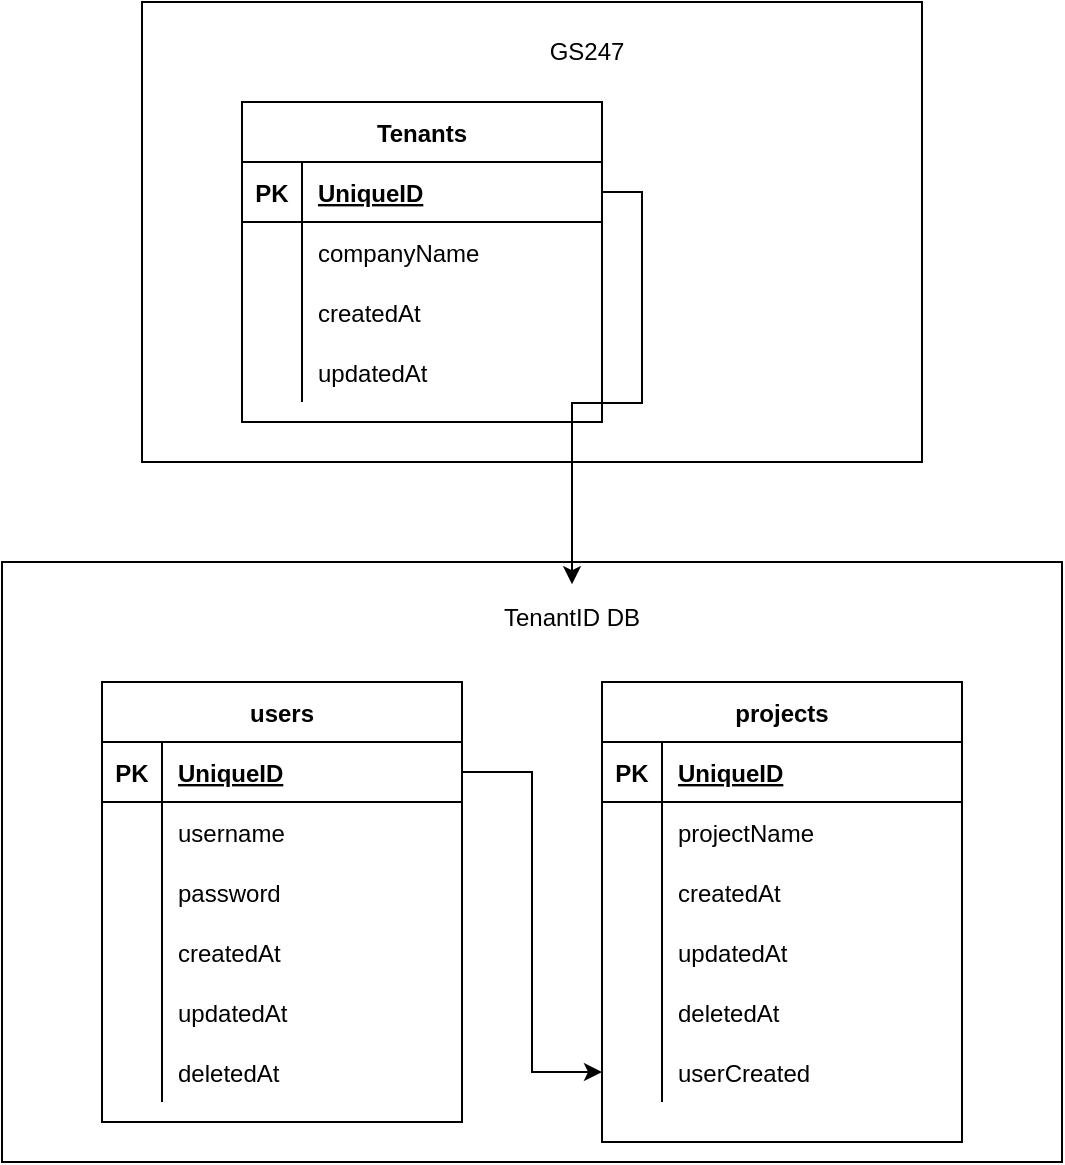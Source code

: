 <mxfile version="15.8.3" type="github">
  <diagram id="R2lEEEUBdFMjLlhIrx00" name="Page-1">
    <mxGraphModel dx="1038" dy="579" grid="1" gridSize="10" guides="1" tooltips="1" connect="1" arrows="1" fold="1" page="1" pageScale="1" pageWidth="850" pageHeight="1100" math="0" shadow="0" extFonts="Permanent Marker^https://fonts.googleapis.com/css?family=Permanent+Marker">
      <root>
        <mxCell id="0" />
        <mxCell id="1" parent="0" />
        <mxCell id="XW6PrUCb70J2-eUUS-3_-31" value="" style="group" vertex="1" connectable="0" parent="1">
          <mxGeometry x="110" y="320" width="530" height="300" as="geometry" />
        </mxCell>
        <mxCell id="XW6PrUCb70J2-eUUS-3_-2" value="" style="rounded=0;whiteSpace=wrap;html=1;" vertex="1" parent="XW6PrUCb70J2-eUUS-3_-31">
          <mxGeometry width="530" height="300" as="geometry" />
        </mxCell>
        <mxCell id="XW6PrUCb70J2-eUUS-3_-17" value="TenantID DB" style="text;html=1;strokeColor=none;fillColor=none;align=center;verticalAlign=middle;whiteSpace=wrap;rounded=0;" vertex="1" parent="XW6PrUCb70J2-eUUS-3_-31">
          <mxGeometry x="200" y="11.111" width="170" height="33.333" as="geometry" />
        </mxCell>
        <mxCell id="XW6PrUCb70J2-eUUS-3_-38" value="projects" style="shape=table;startSize=30;container=1;collapsible=1;childLayout=tableLayout;fixedRows=1;rowLines=0;fontStyle=1;align=center;resizeLast=1;" vertex="1" parent="XW6PrUCb70J2-eUUS-3_-31">
          <mxGeometry x="300" y="60" width="180" height="230" as="geometry" />
        </mxCell>
        <mxCell id="XW6PrUCb70J2-eUUS-3_-39" value="" style="shape=partialRectangle;collapsible=0;dropTarget=0;pointerEvents=0;fillColor=none;top=0;left=0;bottom=1;right=0;points=[[0,0.5],[1,0.5]];portConstraint=eastwest;" vertex="1" parent="XW6PrUCb70J2-eUUS-3_-38">
          <mxGeometry y="30" width="180" height="30" as="geometry" />
        </mxCell>
        <mxCell id="XW6PrUCb70J2-eUUS-3_-40" value="PK" style="shape=partialRectangle;connectable=0;fillColor=none;top=0;left=0;bottom=0;right=0;fontStyle=1;overflow=hidden;" vertex="1" parent="XW6PrUCb70J2-eUUS-3_-39">
          <mxGeometry width="30" height="30" as="geometry">
            <mxRectangle width="30" height="30" as="alternateBounds" />
          </mxGeometry>
        </mxCell>
        <mxCell id="XW6PrUCb70J2-eUUS-3_-41" value="UniqueID" style="shape=partialRectangle;connectable=0;fillColor=none;top=0;left=0;bottom=0;right=0;align=left;spacingLeft=6;fontStyle=5;overflow=hidden;" vertex="1" parent="XW6PrUCb70J2-eUUS-3_-39">
          <mxGeometry x="30" width="150" height="30" as="geometry">
            <mxRectangle width="150" height="30" as="alternateBounds" />
          </mxGeometry>
        </mxCell>
        <mxCell id="XW6PrUCb70J2-eUUS-3_-42" value="" style="shape=partialRectangle;collapsible=0;dropTarget=0;pointerEvents=0;fillColor=none;top=0;left=0;bottom=0;right=0;points=[[0,0.5],[1,0.5]];portConstraint=eastwest;" vertex="1" parent="XW6PrUCb70J2-eUUS-3_-38">
          <mxGeometry y="60" width="180" height="30" as="geometry" />
        </mxCell>
        <mxCell id="XW6PrUCb70J2-eUUS-3_-43" value="" style="shape=partialRectangle;connectable=0;fillColor=none;top=0;left=0;bottom=0;right=0;editable=1;overflow=hidden;" vertex="1" parent="XW6PrUCb70J2-eUUS-3_-42">
          <mxGeometry width="30" height="30" as="geometry">
            <mxRectangle width="30" height="30" as="alternateBounds" />
          </mxGeometry>
        </mxCell>
        <mxCell id="XW6PrUCb70J2-eUUS-3_-44" value="projectName" style="shape=partialRectangle;connectable=0;fillColor=none;top=0;left=0;bottom=0;right=0;align=left;spacingLeft=6;overflow=hidden;" vertex="1" parent="XW6PrUCb70J2-eUUS-3_-42">
          <mxGeometry x="30" width="150" height="30" as="geometry">
            <mxRectangle width="150" height="30" as="alternateBounds" />
          </mxGeometry>
        </mxCell>
        <mxCell id="XW6PrUCb70J2-eUUS-3_-45" value="" style="shape=partialRectangle;collapsible=0;dropTarget=0;pointerEvents=0;fillColor=none;top=0;left=0;bottom=0;right=0;points=[[0,0.5],[1,0.5]];portConstraint=eastwest;" vertex="1" parent="XW6PrUCb70J2-eUUS-3_-38">
          <mxGeometry y="90" width="180" height="30" as="geometry" />
        </mxCell>
        <mxCell id="XW6PrUCb70J2-eUUS-3_-46" value="" style="shape=partialRectangle;connectable=0;fillColor=none;top=0;left=0;bottom=0;right=0;editable=1;overflow=hidden;" vertex="1" parent="XW6PrUCb70J2-eUUS-3_-45">
          <mxGeometry width="30" height="30" as="geometry">
            <mxRectangle width="30" height="30" as="alternateBounds" />
          </mxGeometry>
        </mxCell>
        <mxCell id="XW6PrUCb70J2-eUUS-3_-47" value="createdAt" style="shape=partialRectangle;connectable=0;fillColor=none;top=0;left=0;bottom=0;right=0;align=left;spacingLeft=6;overflow=hidden;" vertex="1" parent="XW6PrUCb70J2-eUUS-3_-45">
          <mxGeometry x="30" width="150" height="30" as="geometry">
            <mxRectangle width="150" height="30" as="alternateBounds" />
          </mxGeometry>
        </mxCell>
        <mxCell id="XW6PrUCb70J2-eUUS-3_-48" value="" style="shape=partialRectangle;collapsible=0;dropTarget=0;pointerEvents=0;fillColor=none;top=0;left=0;bottom=0;right=0;points=[[0,0.5],[1,0.5]];portConstraint=eastwest;" vertex="1" parent="XW6PrUCb70J2-eUUS-3_-38">
          <mxGeometry y="120" width="180" height="30" as="geometry" />
        </mxCell>
        <mxCell id="XW6PrUCb70J2-eUUS-3_-49" value="" style="shape=partialRectangle;connectable=0;fillColor=none;top=0;left=0;bottom=0;right=0;editable=1;overflow=hidden;" vertex="1" parent="XW6PrUCb70J2-eUUS-3_-48">
          <mxGeometry width="30" height="30" as="geometry">
            <mxRectangle width="30" height="30" as="alternateBounds" />
          </mxGeometry>
        </mxCell>
        <mxCell id="XW6PrUCb70J2-eUUS-3_-50" value="updatedAt" style="shape=partialRectangle;connectable=0;fillColor=none;top=0;left=0;bottom=0;right=0;align=left;spacingLeft=6;overflow=hidden;" vertex="1" parent="XW6PrUCb70J2-eUUS-3_-48">
          <mxGeometry x="30" width="150" height="30" as="geometry">
            <mxRectangle width="150" height="30" as="alternateBounds" />
          </mxGeometry>
        </mxCell>
        <mxCell id="XW6PrUCb70J2-eUUS-3_-51" value="" style="shape=partialRectangle;collapsible=0;dropTarget=0;pointerEvents=0;fillColor=none;top=0;left=0;bottom=0;right=0;points=[[0,0.5],[1,0.5]];portConstraint=eastwest;" vertex="1" parent="XW6PrUCb70J2-eUUS-3_-38">
          <mxGeometry y="150" width="180" height="30" as="geometry" />
        </mxCell>
        <mxCell id="XW6PrUCb70J2-eUUS-3_-52" value="" style="shape=partialRectangle;connectable=0;fillColor=none;top=0;left=0;bottom=0;right=0;editable=1;overflow=hidden;" vertex="1" parent="XW6PrUCb70J2-eUUS-3_-51">
          <mxGeometry width="30" height="30" as="geometry">
            <mxRectangle width="30" height="30" as="alternateBounds" />
          </mxGeometry>
        </mxCell>
        <mxCell id="XW6PrUCb70J2-eUUS-3_-53" value="deletedAt" style="shape=partialRectangle;connectable=0;fillColor=none;top=0;left=0;bottom=0;right=0;align=left;spacingLeft=6;overflow=hidden;" vertex="1" parent="XW6PrUCb70J2-eUUS-3_-51">
          <mxGeometry x="30" width="150" height="30" as="geometry">
            <mxRectangle width="150" height="30" as="alternateBounds" />
          </mxGeometry>
        </mxCell>
        <mxCell id="XW6PrUCb70J2-eUUS-3_-70" value="" style="shape=partialRectangle;collapsible=0;dropTarget=0;pointerEvents=0;fillColor=none;top=0;left=0;bottom=0;right=0;points=[[0,0.5],[1,0.5]];portConstraint=eastwest;" vertex="1" parent="XW6PrUCb70J2-eUUS-3_-38">
          <mxGeometry y="180" width="180" height="30" as="geometry" />
        </mxCell>
        <mxCell id="XW6PrUCb70J2-eUUS-3_-71" value="" style="shape=partialRectangle;connectable=0;fillColor=none;top=0;left=0;bottom=0;right=0;editable=1;overflow=hidden;" vertex="1" parent="XW6PrUCb70J2-eUUS-3_-70">
          <mxGeometry width="30" height="30" as="geometry">
            <mxRectangle width="30" height="30" as="alternateBounds" />
          </mxGeometry>
        </mxCell>
        <mxCell id="XW6PrUCb70J2-eUUS-3_-72" value="userCreated" style="shape=partialRectangle;connectable=0;fillColor=none;top=0;left=0;bottom=0;right=0;align=left;spacingLeft=6;overflow=hidden;" vertex="1" parent="XW6PrUCb70J2-eUUS-3_-70">
          <mxGeometry x="30" width="150" height="30" as="geometry">
            <mxRectangle width="150" height="30" as="alternateBounds" />
          </mxGeometry>
        </mxCell>
        <mxCell id="XW6PrUCb70J2-eUUS-3_-1" value="" style="rounded=0;whiteSpace=wrap;html=1;" vertex="1" parent="1">
          <mxGeometry x="180" y="40" width="390" height="230" as="geometry" />
        </mxCell>
        <mxCell id="XW6PrUCb70J2-eUUS-3_-3" value="GS247" style="text;html=1;strokeColor=none;fillColor=none;align=center;verticalAlign=middle;whiteSpace=wrap;rounded=0;" vertex="1" parent="1">
          <mxGeometry x="345" y="50" width="115" height="30" as="geometry" />
        </mxCell>
        <mxCell id="XW6PrUCb70J2-eUUS-3_-4" value="Tenants" style="shape=table;startSize=30;container=1;collapsible=1;childLayout=tableLayout;fixedRows=1;rowLines=0;fontStyle=1;align=center;resizeLast=1;" vertex="1" parent="1">
          <mxGeometry x="230" y="90" width="180" height="160" as="geometry" />
        </mxCell>
        <mxCell id="XW6PrUCb70J2-eUUS-3_-5" value="" style="shape=partialRectangle;collapsible=0;dropTarget=0;pointerEvents=0;fillColor=none;top=0;left=0;bottom=1;right=0;points=[[0,0.5],[1,0.5]];portConstraint=eastwest;" vertex="1" parent="XW6PrUCb70J2-eUUS-3_-4">
          <mxGeometry y="30" width="180" height="30" as="geometry" />
        </mxCell>
        <mxCell id="XW6PrUCb70J2-eUUS-3_-6" value="PK" style="shape=partialRectangle;connectable=0;fillColor=none;top=0;left=0;bottom=0;right=0;fontStyle=1;overflow=hidden;" vertex="1" parent="XW6PrUCb70J2-eUUS-3_-5">
          <mxGeometry width="30" height="30" as="geometry">
            <mxRectangle width="30" height="30" as="alternateBounds" />
          </mxGeometry>
        </mxCell>
        <mxCell id="XW6PrUCb70J2-eUUS-3_-7" value="UniqueID" style="shape=partialRectangle;connectable=0;fillColor=none;top=0;left=0;bottom=0;right=0;align=left;spacingLeft=6;fontStyle=5;overflow=hidden;" vertex="1" parent="XW6PrUCb70J2-eUUS-3_-5">
          <mxGeometry x="30" width="150" height="30" as="geometry">
            <mxRectangle width="150" height="30" as="alternateBounds" />
          </mxGeometry>
        </mxCell>
        <mxCell id="XW6PrUCb70J2-eUUS-3_-8" value="" style="shape=partialRectangle;collapsible=0;dropTarget=0;pointerEvents=0;fillColor=none;top=0;left=0;bottom=0;right=0;points=[[0,0.5],[1,0.5]];portConstraint=eastwest;" vertex="1" parent="XW6PrUCb70J2-eUUS-3_-4">
          <mxGeometry y="60" width="180" height="30" as="geometry" />
        </mxCell>
        <mxCell id="XW6PrUCb70J2-eUUS-3_-9" value="" style="shape=partialRectangle;connectable=0;fillColor=none;top=0;left=0;bottom=0;right=0;editable=1;overflow=hidden;" vertex="1" parent="XW6PrUCb70J2-eUUS-3_-8">
          <mxGeometry width="30" height="30" as="geometry">
            <mxRectangle width="30" height="30" as="alternateBounds" />
          </mxGeometry>
        </mxCell>
        <mxCell id="XW6PrUCb70J2-eUUS-3_-10" value="companyName" style="shape=partialRectangle;connectable=0;fillColor=none;top=0;left=0;bottom=0;right=0;align=left;spacingLeft=6;overflow=hidden;" vertex="1" parent="XW6PrUCb70J2-eUUS-3_-8">
          <mxGeometry x="30" width="150" height="30" as="geometry">
            <mxRectangle width="150" height="30" as="alternateBounds" />
          </mxGeometry>
        </mxCell>
        <mxCell id="XW6PrUCb70J2-eUUS-3_-11" value="" style="shape=partialRectangle;collapsible=0;dropTarget=0;pointerEvents=0;fillColor=none;top=0;left=0;bottom=0;right=0;points=[[0,0.5],[1,0.5]];portConstraint=eastwest;" vertex="1" parent="XW6PrUCb70J2-eUUS-3_-4">
          <mxGeometry y="90" width="180" height="30" as="geometry" />
        </mxCell>
        <mxCell id="XW6PrUCb70J2-eUUS-3_-12" value="" style="shape=partialRectangle;connectable=0;fillColor=none;top=0;left=0;bottom=0;right=0;editable=1;overflow=hidden;" vertex="1" parent="XW6PrUCb70J2-eUUS-3_-11">
          <mxGeometry width="30" height="30" as="geometry">
            <mxRectangle width="30" height="30" as="alternateBounds" />
          </mxGeometry>
        </mxCell>
        <mxCell id="XW6PrUCb70J2-eUUS-3_-13" value="createdAt" style="shape=partialRectangle;connectable=0;fillColor=none;top=0;left=0;bottom=0;right=0;align=left;spacingLeft=6;overflow=hidden;" vertex="1" parent="XW6PrUCb70J2-eUUS-3_-11">
          <mxGeometry x="30" width="150" height="30" as="geometry">
            <mxRectangle width="150" height="30" as="alternateBounds" />
          </mxGeometry>
        </mxCell>
        <mxCell id="XW6PrUCb70J2-eUUS-3_-14" value="" style="shape=partialRectangle;collapsible=0;dropTarget=0;pointerEvents=0;fillColor=none;top=0;left=0;bottom=0;right=0;points=[[0,0.5],[1,0.5]];portConstraint=eastwest;" vertex="1" parent="XW6PrUCb70J2-eUUS-3_-4">
          <mxGeometry y="120" width="180" height="30" as="geometry" />
        </mxCell>
        <mxCell id="XW6PrUCb70J2-eUUS-3_-15" value="" style="shape=partialRectangle;connectable=0;fillColor=none;top=0;left=0;bottom=0;right=0;editable=1;overflow=hidden;" vertex="1" parent="XW6PrUCb70J2-eUUS-3_-14">
          <mxGeometry width="30" height="30" as="geometry">
            <mxRectangle width="30" height="30" as="alternateBounds" />
          </mxGeometry>
        </mxCell>
        <mxCell id="XW6PrUCb70J2-eUUS-3_-16" value="updatedAt" style="shape=partialRectangle;connectable=0;fillColor=none;top=0;left=0;bottom=0;right=0;align=left;spacingLeft=6;overflow=hidden;" vertex="1" parent="XW6PrUCb70J2-eUUS-3_-14">
          <mxGeometry x="30" width="150" height="30" as="geometry">
            <mxRectangle width="150" height="30" as="alternateBounds" />
          </mxGeometry>
        </mxCell>
        <mxCell id="XW6PrUCb70J2-eUUS-3_-18" value="users" style="shape=table;startSize=30;container=1;collapsible=1;childLayout=tableLayout;fixedRows=1;rowLines=0;fontStyle=1;align=center;resizeLast=1;" vertex="1" parent="1">
          <mxGeometry x="160" y="380" width="180" height="220" as="geometry" />
        </mxCell>
        <mxCell id="XW6PrUCb70J2-eUUS-3_-19" value="" style="shape=partialRectangle;collapsible=0;dropTarget=0;pointerEvents=0;fillColor=none;top=0;left=0;bottom=1;right=0;points=[[0,0.5],[1,0.5]];portConstraint=eastwest;" vertex="1" parent="XW6PrUCb70J2-eUUS-3_-18">
          <mxGeometry y="30" width="180" height="30" as="geometry" />
        </mxCell>
        <mxCell id="XW6PrUCb70J2-eUUS-3_-20" value="PK" style="shape=partialRectangle;connectable=0;fillColor=none;top=0;left=0;bottom=0;right=0;fontStyle=1;overflow=hidden;" vertex="1" parent="XW6PrUCb70J2-eUUS-3_-19">
          <mxGeometry width="30" height="30" as="geometry">
            <mxRectangle width="30" height="30" as="alternateBounds" />
          </mxGeometry>
        </mxCell>
        <mxCell id="XW6PrUCb70J2-eUUS-3_-21" value="UniqueID" style="shape=partialRectangle;connectable=0;fillColor=none;top=0;left=0;bottom=0;right=0;align=left;spacingLeft=6;fontStyle=5;overflow=hidden;" vertex="1" parent="XW6PrUCb70J2-eUUS-3_-19">
          <mxGeometry x="30" width="150" height="30" as="geometry">
            <mxRectangle width="150" height="30" as="alternateBounds" />
          </mxGeometry>
        </mxCell>
        <mxCell id="XW6PrUCb70J2-eUUS-3_-22" value="" style="shape=partialRectangle;collapsible=0;dropTarget=0;pointerEvents=0;fillColor=none;top=0;left=0;bottom=0;right=0;points=[[0,0.5],[1,0.5]];portConstraint=eastwest;" vertex="1" parent="XW6PrUCb70J2-eUUS-3_-18">
          <mxGeometry y="60" width="180" height="30" as="geometry" />
        </mxCell>
        <mxCell id="XW6PrUCb70J2-eUUS-3_-23" value="" style="shape=partialRectangle;connectable=0;fillColor=none;top=0;left=0;bottom=0;right=0;editable=1;overflow=hidden;" vertex="1" parent="XW6PrUCb70J2-eUUS-3_-22">
          <mxGeometry width="30" height="30" as="geometry">
            <mxRectangle width="30" height="30" as="alternateBounds" />
          </mxGeometry>
        </mxCell>
        <mxCell id="XW6PrUCb70J2-eUUS-3_-24" value="username" style="shape=partialRectangle;connectable=0;fillColor=none;top=0;left=0;bottom=0;right=0;align=left;spacingLeft=6;overflow=hidden;" vertex="1" parent="XW6PrUCb70J2-eUUS-3_-22">
          <mxGeometry x="30" width="150" height="30" as="geometry">
            <mxRectangle width="150" height="30" as="alternateBounds" />
          </mxGeometry>
        </mxCell>
        <mxCell id="XW6PrUCb70J2-eUUS-3_-25" value="" style="shape=partialRectangle;collapsible=0;dropTarget=0;pointerEvents=0;fillColor=none;top=0;left=0;bottom=0;right=0;points=[[0,0.5],[1,0.5]];portConstraint=eastwest;" vertex="1" parent="XW6PrUCb70J2-eUUS-3_-18">
          <mxGeometry y="90" width="180" height="30" as="geometry" />
        </mxCell>
        <mxCell id="XW6PrUCb70J2-eUUS-3_-26" value="" style="shape=partialRectangle;connectable=0;fillColor=none;top=0;left=0;bottom=0;right=0;editable=1;overflow=hidden;" vertex="1" parent="XW6PrUCb70J2-eUUS-3_-25">
          <mxGeometry width="30" height="30" as="geometry">
            <mxRectangle width="30" height="30" as="alternateBounds" />
          </mxGeometry>
        </mxCell>
        <mxCell id="XW6PrUCb70J2-eUUS-3_-27" value="password" style="shape=partialRectangle;connectable=0;fillColor=none;top=0;left=0;bottom=0;right=0;align=left;spacingLeft=6;overflow=hidden;" vertex="1" parent="XW6PrUCb70J2-eUUS-3_-25">
          <mxGeometry x="30" width="150" height="30" as="geometry">
            <mxRectangle width="150" height="30" as="alternateBounds" />
          </mxGeometry>
        </mxCell>
        <mxCell id="XW6PrUCb70J2-eUUS-3_-28" value="" style="shape=partialRectangle;collapsible=0;dropTarget=0;pointerEvents=0;fillColor=none;top=0;left=0;bottom=0;right=0;points=[[0,0.5],[1,0.5]];portConstraint=eastwest;" vertex="1" parent="XW6PrUCb70J2-eUUS-3_-18">
          <mxGeometry y="120" width="180" height="30" as="geometry" />
        </mxCell>
        <mxCell id="XW6PrUCb70J2-eUUS-3_-29" value="" style="shape=partialRectangle;connectable=0;fillColor=none;top=0;left=0;bottom=0;right=0;editable=1;overflow=hidden;" vertex="1" parent="XW6PrUCb70J2-eUUS-3_-28">
          <mxGeometry width="30" height="30" as="geometry">
            <mxRectangle width="30" height="30" as="alternateBounds" />
          </mxGeometry>
        </mxCell>
        <mxCell id="XW6PrUCb70J2-eUUS-3_-30" value="createdAt" style="shape=partialRectangle;connectable=0;fillColor=none;top=0;left=0;bottom=0;right=0;align=left;spacingLeft=6;overflow=hidden;" vertex="1" parent="XW6PrUCb70J2-eUUS-3_-28">
          <mxGeometry x="30" width="150" height="30" as="geometry">
            <mxRectangle width="150" height="30" as="alternateBounds" />
          </mxGeometry>
        </mxCell>
        <mxCell id="XW6PrUCb70J2-eUUS-3_-32" value="" style="shape=partialRectangle;collapsible=0;dropTarget=0;pointerEvents=0;fillColor=none;top=0;left=0;bottom=0;right=0;points=[[0,0.5],[1,0.5]];portConstraint=eastwest;" vertex="1" parent="XW6PrUCb70J2-eUUS-3_-18">
          <mxGeometry y="150" width="180" height="30" as="geometry" />
        </mxCell>
        <mxCell id="XW6PrUCb70J2-eUUS-3_-33" value="" style="shape=partialRectangle;connectable=0;fillColor=none;top=0;left=0;bottom=0;right=0;editable=1;overflow=hidden;" vertex="1" parent="XW6PrUCb70J2-eUUS-3_-32">
          <mxGeometry width="30" height="30" as="geometry">
            <mxRectangle width="30" height="30" as="alternateBounds" />
          </mxGeometry>
        </mxCell>
        <mxCell id="XW6PrUCb70J2-eUUS-3_-34" value="updatedAt" style="shape=partialRectangle;connectable=0;fillColor=none;top=0;left=0;bottom=0;right=0;align=left;spacingLeft=6;overflow=hidden;" vertex="1" parent="XW6PrUCb70J2-eUUS-3_-32">
          <mxGeometry x="30" width="150" height="30" as="geometry">
            <mxRectangle width="150" height="30" as="alternateBounds" />
          </mxGeometry>
        </mxCell>
        <mxCell id="XW6PrUCb70J2-eUUS-3_-35" value="" style="shape=partialRectangle;collapsible=0;dropTarget=0;pointerEvents=0;fillColor=none;top=0;left=0;bottom=0;right=0;points=[[0,0.5],[1,0.5]];portConstraint=eastwest;" vertex="1" parent="XW6PrUCb70J2-eUUS-3_-18">
          <mxGeometry y="180" width="180" height="30" as="geometry" />
        </mxCell>
        <mxCell id="XW6PrUCb70J2-eUUS-3_-36" value="" style="shape=partialRectangle;connectable=0;fillColor=none;top=0;left=0;bottom=0;right=0;editable=1;overflow=hidden;" vertex="1" parent="XW6PrUCb70J2-eUUS-3_-35">
          <mxGeometry width="30" height="30" as="geometry">
            <mxRectangle width="30" height="30" as="alternateBounds" />
          </mxGeometry>
        </mxCell>
        <mxCell id="XW6PrUCb70J2-eUUS-3_-37" value="deletedAt" style="shape=partialRectangle;connectable=0;fillColor=none;top=0;left=0;bottom=0;right=0;align=left;spacingLeft=6;overflow=hidden;" vertex="1" parent="XW6PrUCb70J2-eUUS-3_-35">
          <mxGeometry x="30" width="150" height="30" as="geometry">
            <mxRectangle width="150" height="30" as="alternateBounds" />
          </mxGeometry>
        </mxCell>
        <mxCell id="XW6PrUCb70J2-eUUS-3_-73" style="edgeStyle=orthogonalEdgeStyle;rounded=0;orthogonalLoop=1;jettySize=auto;html=1;entryX=0.5;entryY=0;entryDx=0;entryDy=0;" edge="1" parent="1" source="XW6PrUCb70J2-eUUS-3_-5" target="XW6PrUCb70J2-eUUS-3_-17">
          <mxGeometry relative="1" as="geometry" />
        </mxCell>
        <mxCell id="XW6PrUCb70J2-eUUS-3_-74" style="edgeStyle=orthogonalEdgeStyle;rounded=0;orthogonalLoop=1;jettySize=auto;html=1;" edge="1" parent="1" source="XW6PrUCb70J2-eUUS-3_-19" target="XW6PrUCb70J2-eUUS-3_-70">
          <mxGeometry relative="1" as="geometry" />
        </mxCell>
      </root>
    </mxGraphModel>
  </diagram>
</mxfile>
